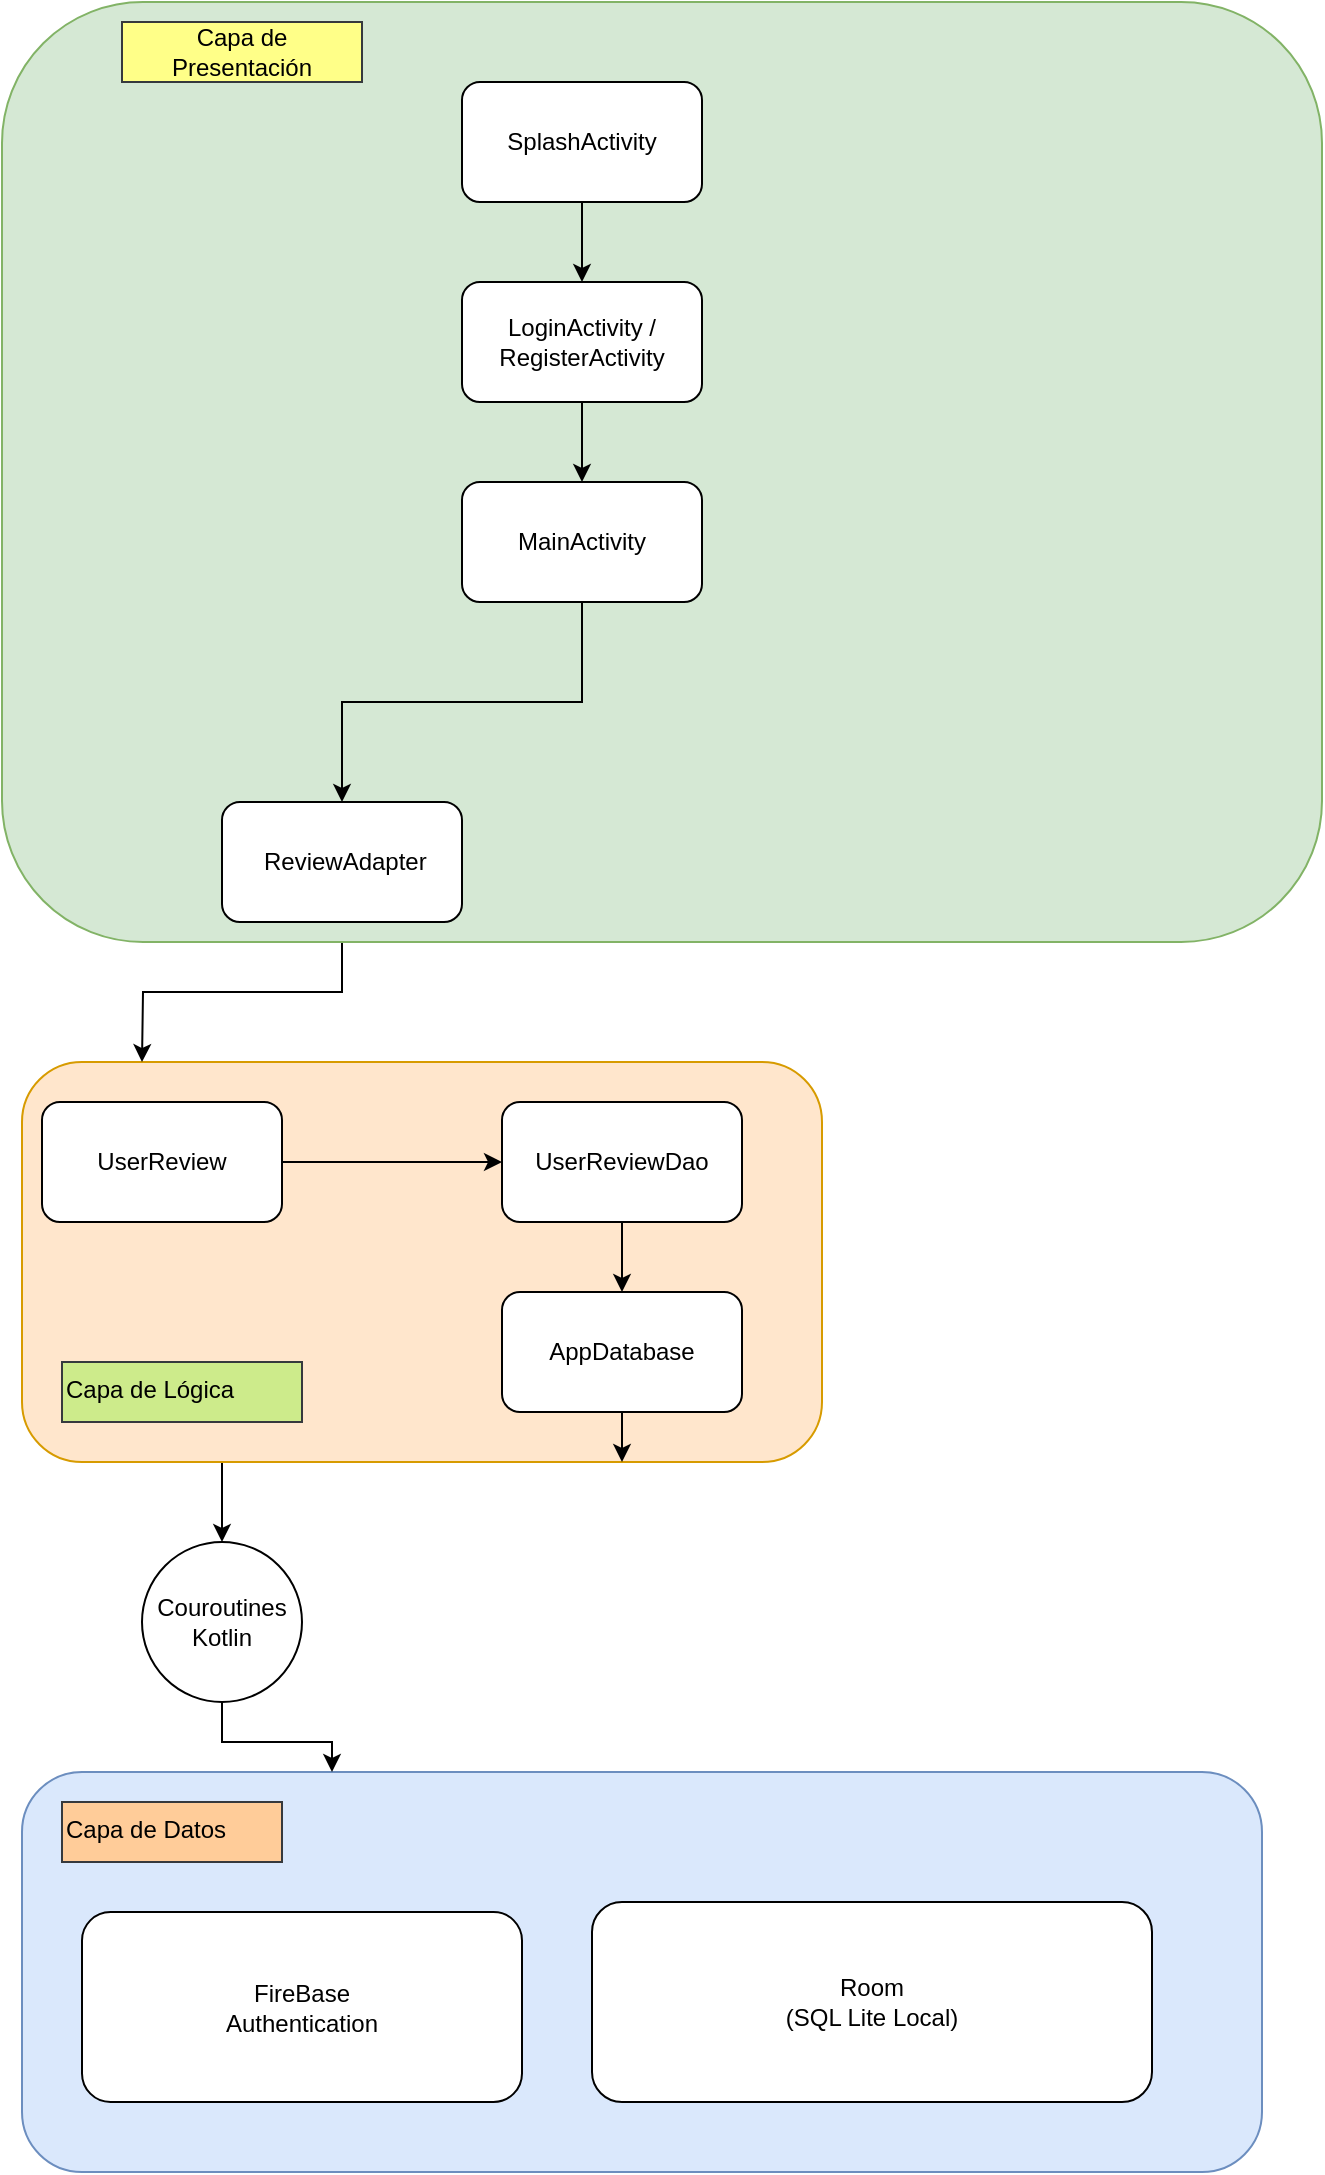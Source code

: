 <mxfile version="28.1.2">
  <diagram id="prtHgNgQTEPvFCAcTncT" name="Page-1">
    <mxGraphModel dx="1426" dy="875" grid="1" gridSize="10" guides="1" tooltips="1" connect="1" arrows="1" fold="1" page="1" pageScale="1" pageWidth="827" pageHeight="1169" math="0" shadow="0">
      <root>
        <mxCell id="0" />
        <mxCell id="1" parent="0" />
        <mxCell id="_IJPRlc2gKEOJhfHJP27-69" value="" style="rounded=1;whiteSpace=wrap;html=1;fillColor=#dae8fc;strokeColor=#6c8ebf;" parent="1" vertex="1">
          <mxGeometry x="90" y="895" width="620" height="200" as="geometry" />
        </mxCell>
        <mxCell id="_IJPRlc2gKEOJhfHJP27-81" style="edgeStyle=orthogonalEdgeStyle;rounded=0;orthogonalLoop=1;jettySize=auto;html=1;exitX=0.25;exitY=1;exitDx=0;exitDy=0;entryX=0.5;entryY=0;entryDx=0;entryDy=0;" parent="1" source="_IJPRlc2gKEOJhfHJP27-6" target="_IJPRlc2gKEOJhfHJP27-10" edge="1">
          <mxGeometry relative="1" as="geometry" />
        </mxCell>
        <mxCell id="_IJPRlc2gKEOJhfHJP27-6" value="" style="rounded=1;whiteSpace=wrap;html=1;fillColor=#ffe6cc;strokeColor=#d79b00;" parent="1" vertex="1">
          <mxGeometry x="90" y="540" width="400" height="200" as="geometry" />
        </mxCell>
        <mxCell id="_IJPRlc2gKEOJhfHJP27-22" style="edgeStyle=orthogonalEdgeStyle;rounded=0;orthogonalLoop=1;jettySize=auto;html=1;exitX=1;exitY=0.5;exitDx=0;exitDy=0;entryX=0;entryY=0.5;entryDx=0;entryDy=0;" parent="1" source="_IJPRlc2gKEOJhfHJP27-7" target="_IJPRlc2gKEOJhfHJP27-8" edge="1">
          <mxGeometry relative="1" as="geometry" />
        </mxCell>
        <mxCell id="_IJPRlc2gKEOJhfHJP27-7" value="UserReview" style="rounded=1;whiteSpace=wrap;html=1;" parent="1" vertex="1">
          <mxGeometry x="100" y="560" width="120" height="60" as="geometry" />
        </mxCell>
        <mxCell id="_IJPRlc2gKEOJhfHJP27-20" style="edgeStyle=orthogonalEdgeStyle;rounded=0;orthogonalLoop=1;jettySize=auto;html=1;entryX=0.5;entryY=0;entryDx=0;entryDy=0;" parent="1" source="_IJPRlc2gKEOJhfHJP27-8" target="_IJPRlc2gKEOJhfHJP27-9" edge="1">
          <mxGeometry relative="1" as="geometry" />
        </mxCell>
        <mxCell id="_IJPRlc2gKEOJhfHJP27-8" value="UserReviewDao" style="rounded=1;whiteSpace=wrap;html=1;" parent="1" vertex="1">
          <mxGeometry x="330" y="560" width="120" height="60" as="geometry" />
        </mxCell>
        <mxCell id="_IJPRlc2gKEOJhfHJP27-51" style="edgeStyle=orthogonalEdgeStyle;rounded=0;orthogonalLoop=1;jettySize=auto;html=1;exitX=0.5;exitY=1;exitDx=0;exitDy=0;entryX=0.75;entryY=1;entryDx=0;entryDy=0;" parent="1" source="_IJPRlc2gKEOJhfHJP27-9" target="_IJPRlc2gKEOJhfHJP27-6" edge="1">
          <mxGeometry relative="1" as="geometry" />
        </mxCell>
        <mxCell id="_IJPRlc2gKEOJhfHJP27-9" value="AppDatabase" style="rounded=1;whiteSpace=wrap;html=1;" parent="1" vertex="1">
          <mxGeometry x="330" y="655" width="120" height="60" as="geometry" />
        </mxCell>
        <mxCell id="opNqbdbkRhAaPeWOxMjZ-1" style="edgeStyle=orthogonalEdgeStyle;rounded=0;orthogonalLoop=1;jettySize=auto;html=1;exitX=0.5;exitY=1;exitDx=0;exitDy=0;entryX=0.25;entryY=0;entryDx=0;entryDy=0;" edge="1" parent="1" source="_IJPRlc2gKEOJhfHJP27-10" target="_IJPRlc2gKEOJhfHJP27-69">
          <mxGeometry relative="1" as="geometry" />
        </mxCell>
        <mxCell id="_IJPRlc2gKEOJhfHJP27-10" value="Couroutines Kotlin" style="ellipse;whiteSpace=wrap;html=1;aspect=fixed;" parent="1" vertex="1">
          <mxGeometry x="150" y="780" width="80" height="80" as="geometry" />
        </mxCell>
        <mxCell id="_IJPRlc2gKEOJhfHJP27-13" value="Room&lt;div&gt;(SQL Lite Local)&lt;/div&gt;" style="rounded=1;whiteSpace=wrap;html=1;" parent="1" vertex="1">
          <mxGeometry x="375" y="960" width="280" height="100" as="geometry" />
        </mxCell>
        <mxCell id="_IJPRlc2gKEOJhfHJP27-64" style="edgeStyle=orthogonalEdgeStyle;rounded=0;orthogonalLoop=1;jettySize=auto;html=1;exitX=0.5;exitY=1;exitDx=0;exitDy=0;" parent="1" source="_IJPRlc2gKEOJhfHJP27-28" edge="1">
          <mxGeometry relative="1" as="geometry">
            <mxPoint x="150" y="540" as="targetPoint" />
          </mxGeometry>
        </mxCell>
        <mxCell id="_IJPRlc2gKEOJhfHJP27-65" value="" style="rounded=1;whiteSpace=wrap;html=1;fillColor=#d5e8d4;strokeColor=#82b366;" parent="1" vertex="1">
          <mxGeometry x="80" y="10" width="660" height="470" as="geometry" />
        </mxCell>
        <mxCell id="opNqbdbkRhAaPeWOxMjZ-9" style="edgeStyle=orthogonalEdgeStyle;rounded=0;orthogonalLoop=1;jettySize=auto;html=1;exitX=0.5;exitY=1;exitDx=0;exitDy=0;" edge="1" parent="1" source="_IJPRlc2gKEOJhfHJP27-3" target="_IJPRlc2gKEOJhfHJP27-35">
          <mxGeometry relative="1" as="geometry" />
        </mxCell>
        <mxCell id="_IJPRlc2gKEOJhfHJP27-3" value="SplashActivity" style="rounded=1;whiteSpace=wrap;html=1;" parent="1" vertex="1">
          <mxGeometry x="310" y="50" width="120" height="60" as="geometry" />
        </mxCell>
        <mxCell id="_IJPRlc2gKEOJhfHJP27-29" style="edgeStyle=orthogonalEdgeStyle;rounded=0;orthogonalLoop=1;jettySize=auto;html=1;exitX=0.5;exitY=1;exitDx=0;exitDy=0;entryX=0.5;entryY=0;entryDx=0;entryDy=0;" parent="1" source="_IJPRlc2gKEOJhfHJP27-5" target="_IJPRlc2gKEOJhfHJP27-28" edge="1">
          <mxGeometry relative="1" as="geometry" />
        </mxCell>
        <mxCell id="_IJPRlc2gKEOJhfHJP27-5" value="MainActivity" style="rounded=1;whiteSpace=wrap;html=1;" parent="1" vertex="1">
          <mxGeometry x="310" y="250" width="120" height="60" as="geometry" />
        </mxCell>
        <mxCell id="_IJPRlc2gKEOJhfHJP27-28" value="&amp;nbsp;ReviewAdapter" style="rounded=1;whiteSpace=wrap;html=1;" parent="1" vertex="1">
          <mxGeometry x="190" y="410" width="120" height="60" as="geometry" />
        </mxCell>
        <mxCell id="opNqbdbkRhAaPeWOxMjZ-10" style="edgeStyle=orthogonalEdgeStyle;rounded=0;orthogonalLoop=1;jettySize=auto;html=1;exitX=0.5;exitY=1;exitDx=0;exitDy=0;entryX=0.5;entryY=0;entryDx=0;entryDy=0;" edge="1" parent="1" source="_IJPRlc2gKEOJhfHJP27-35" target="_IJPRlc2gKEOJhfHJP27-5">
          <mxGeometry relative="1" as="geometry" />
        </mxCell>
        <mxCell id="_IJPRlc2gKEOJhfHJP27-35" value="LoginActivity / RegisterActivity" style="rounded=1;whiteSpace=wrap;html=1;" parent="1" vertex="1">
          <mxGeometry x="310" y="150" width="120" height="60" as="geometry" />
        </mxCell>
        <mxCell id="_IJPRlc2gKEOJhfHJP27-66" value="Capa de Presentación" style="text;strokeColor=#36393d;align=center;fillColor=#ffff88;html=1;verticalAlign=middle;whiteSpace=wrap;rounded=0;" parent="1" vertex="1">
          <mxGeometry x="140" y="20" width="120" height="30" as="geometry" />
        </mxCell>
        <mxCell id="_IJPRlc2gKEOJhfHJP27-67" value="Capa de Lógica" style="text;whiteSpace=wrap;html=1;fillColor=#cdeb8b;strokeColor=#36393d;" parent="1" vertex="1">
          <mxGeometry x="110" y="690" width="120" height="30" as="geometry" />
        </mxCell>
        <mxCell id="_IJPRlc2gKEOJhfHJP27-68" value="Capa de Datos" style="text;whiteSpace=wrap;html=1;fillColor=#ffcc99;strokeColor=#36393d;" parent="1" vertex="1">
          <mxGeometry x="110" y="910" width="110" height="30" as="geometry" />
        </mxCell>
        <mxCell id="_IJPRlc2gKEOJhfHJP27-78" value="FireBase&lt;div&gt;Authentication&lt;/div&gt;" style="rounded=1;whiteSpace=wrap;html=1;" parent="1" vertex="1">
          <mxGeometry x="120" y="965" width="220" height="95" as="geometry" />
        </mxCell>
      </root>
    </mxGraphModel>
  </diagram>
</mxfile>
